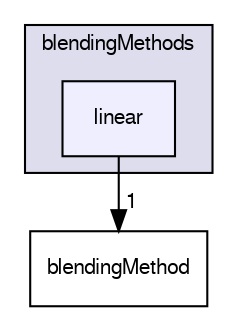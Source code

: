 digraph "applications/solvers/multiphase/twoPhaseEulerFoam/twoPhaseSystem/BlendedInterfacialModel/blendingMethods/linear" {
  bgcolor=transparent;
  compound=true
  node [ fontsize="10", fontname="FreeSans"];
  edge [ labelfontsize="10", labelfontname="FreeSans"];
  subgraph clusterdir_aebb62d5a146922005635c093adbc6e4 {
    graph [ bgcolor="#ddddee", pencolor="black", label="blendingMethods" fontname="FreeSans", fontsize="10", URL="dir_aebb62d5a146922005635c093adbc6e4.html"]
  dir_87d839a84a3b0063025c2cac09150389 [shape=box, label="linear", style="filled", fillcolor="#eeeeff", pencolor="black", URL="dir_87d839a84a3b0063025c2cac09150389.html"];
  }
  dir_5845015829e5066ef688d2baee2b52eb [shape=box label="blendingMethod" URL="dir_5845015829e5066ef688d2baee2b52eb.html"];
  dir_87d839a84a3b0063025c2cac09150389->dir_5845015829e5066ef688d2baee2b52eb [headlabel="1", labeldistance=1.5 headhref="dir_001076_000270.html"];
}
